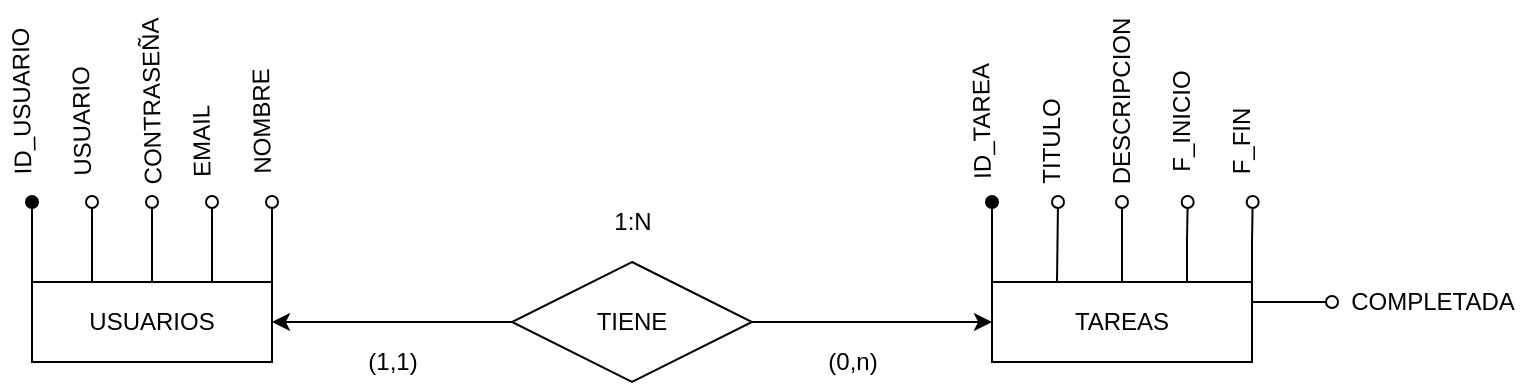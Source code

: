 <mxfile version="15.4.0" type="device"><diagram id="pDH7kYfiesZKllRCsC2l" name="Página-1"><mxGraphModel dx="1072" dy="792" grid="1" gridSize="10" guides="1" tooltips="1" connect="1" arrows="1" fold="1" page="1" pageScale="1" pageWidth="827" pageHeight="1169" math="0" shadow="0"><root><mxCell id="0"/><mxCell id="1" parent="0"/><mxCell id="LBI9bNImEQ35sbB8i0Ht-17" style="edgeStyle=none;rounded=0;orthogonalLoop=1;jettySize=auto;html=1;exitX=0;exitY=0;exitDx=0;exitDy=0;endArrow=oval;endFill=1;" parent="1" source="LBI9bNImEQ35sbB8i0Ht-2" edge="1"><mxGeometry relative="1" as="geometry"><mxPoint x="40" y="200" as="targetPoint"/></mxGeometry></mxCell><mxCell id="LBI9bNImEQ35sbB8i0Ht-21" style="edgeStyle=none;rounded=0;orthogonalLoop=1;jettySize=auto;html=1;exitX=0.25;exitY=0;exitDx=0;exitDy=0;endArrow=oval;endFill=0;" parent="1" source="LBI9bNImEQ35sbB8i0Ht-2" edge="1"><mxGeometry relative="1" as="geometry"><mxPoint x="70" y="200" as="targetPoint"/></mxGeometry></mxCell><mxCell id="LBI9bNImEQ35sbB8i0Ht-22" style="edgeStyle=none;rounded=0;orthogonalLoop=1;jettySize=auto;html=1;exitX=0.5;exitY=0;exitDx=0;exitDy=0;endArrow=oval;endFill=0;" parent="1" source="LBI9bNImEQ35sbB8i0Ht-2" edge="1"><mxGeometry relative="1" as="geometry"><mxPoint x="100" y="200" as="targetPoint"/></mxGeometry></mxCell><mxCell id="LBI9bNImEQ35sbB8i0Ht-23" style="edgeStyle=none;rounded=0;orthogonalLoop=1;jettySize=auto;html=1;exitX=0.75;exitY=0;exitDx=0;exitDy=0;endArrow=oval;endFill=0;" parent="1" source="LBI9bNImEQ35sbB8i0Ht-2" edge="1"><mxGeometry relative="1" as="geometry"><mxPoint x="130" y="200" as="targetPoint"/></mxGeometry></mxCell><mxCell id="LBI9bNImEQ35sbB8i0Ht-24" style="edgeStyle=none;rounded=0;orthogonalLoop=1;jettySize=auto;html=1;exitX=1;exitY=0;exitDx=0;exitDy=0;endArrow=oval;endFill=0;" parent="1" source="LBI9bNImEQ35sbB8i0Ht-2" edge="1"><mxGeometry relative="1" as="geometry"><mxPoint x="160" y="200" as="targetPoint"/></mxGeometry></mxCell><mxCell id="LBI9bNImEQ35sbB8i0Ht-2" value="USUARIOS" style="whiteSpace=wrap;html=1;align=center;" parent="1" vertex="1"><mxGeometry x="40" y="240" width="120" height="40" as="geometry"/></mxCell><mxCell id="LBI9bNImEQ35sbB8i0Ht-10" style="edgeStyle=orthogonalEdgeStyle;rounded=0;orthogonalLoop=1;jettySize=auto;html=1;entryX=1;entryY=0.5;entryDx=0;entryDy=0;" parent="1" source="LBI9bNImEQ35sbB8i0Ht-3" target="LBI9bNImEQ35sbB8i0Ht-2" edge="1"><mxGeometry relative="1" as="geometry"/></mxCell><mxCell id="LBI9bNImEQ35sbB8i0Ht-11" style="edgeStyle=orthogonalEdgeStyle;rounded=0;orthogonalLoop=1;jettySize=auto;html=1;entryX=0;entryY=0.5;entryDx=0;entryDy=0;" parent="1" source="LBI9bNImEQ35sbB8i0Ht-3" target="LBI9bNImEQ35sbB8i0Ht-4" edge="1"><mxGeometry relative="1" as="geometry"/></mxCell><mxCell id="LBI9bNImEQ35sbB8i0Ht-3" value="TIENE" style="shape=rhombus;perimeter=rhombusPerimeter;whiteSpace=wrap;html=1;align=center;" parent="1" vertex="1"><mxGeometry x="280" y="230" width="120" height="60" as="geometry"/></mxCell><mxCell id="LBI9bNImEQ35sbB8i0Ht-18" style="edgeStyle=none;rounded=0;orthogonalLoop=1;jettySize=auto;html=1;exitX=0;exitY=0;exitDx=0;exitDy=0;endArrow=oval;endFill=1;" parent="1" source="LBI9bNImEQ35sbB8i0Ht-4" edge="1"><mxGeometry relative="1" as="geometry"><mxPoint x="520" y="200" as="targetPoint"/></mxGeometry></mxCell><mxCell id="LBI9bNImEQ35sbB8i0Ht-28" style="edgeStyle=none;rounded=0;orthogonalLoop=1;jettySize=auto;html=1;exitX=0.25;exitY=0;exitDx=0;exitDy=0;endArrow=oval;endFill=0;" parent="1" source="LBI9bNImEQ35sbB8i0Ht-4" edge="1"><mxGeometry relative="1" as="geometry"><mxPoint x="553" y="200" as="targetPoint"/></mxGeometry></mxCell><mxCell id="LBI9bNImEQ35sbB8i0Ht-29" style="edgeStyle=none;rounded=0;orthogonalLoop=1;jettySize=auto;html=1;exitX=0.5;exitY=0;exitDx=0;exitDy=0;endArrow=oval;endFill=0;" parent="1" source="LBI9bNImEQ35sbB8i0Ht-4" edge="1"><mxGeometry relative="1" as="geometry"><mxPoint x="585" y="200" as="targetPoint"/></mxGeometry></mxCell><mxCell id="pATtBynqFm-em3Eg9Xp_-2" style="edgeStyle=orthogonalEdgeStyle;rounded=0;orthogonalLoop=1;jettySize=auto;html=1;exitX=0.75;exitY=0;exitDx=0;exitDy=0;endArrow=oval;endFill=0;" parent="1" source="LBI9bNImEQ35sbB8i0Ht-4" edge="1"><mxGeometry relative="1" as="geometry"><mxPoint x="617.833" y="200" as="targetPoint"/></mxGeometry></mxCell><mxCell id="pATtBynqFm-em3Eg9Xp_-3" style="edgeStyle=orthogonalEdgeStyle;rounded=0;orthogonalLoop=1;jettySize=auto;html=1;exitX=1;exitY=0;exitDx=0;exitDy=0;endArrow=oval;endFill=0;" parent="1" source="LBI9bNImEQ35sbB8i0Ht-4" edge="1"><mxGeometry relative="1" as="geometry"><mxPoint x="650.333" y="200" as="targetPoint"/></mxGeometry></mxCell><mxCell id="2yMOWxGC0GUMB-Wbas7U-2" style="edgeStyle=orthogonalEdgeStyle;rounded=0;orthogonalLoop=1;jettySize=auto;html=1;exitX=1;exitY=0.25;exitDx=0;exitDy=0;endArrow=oval;endFill=0;" edge="1" parent="1" source="LBI9bNImEQ35sbB8i0Ht-4"><mxGeometry relative="1" as="geometry"><mxPoint x="690" y="250" as="targetPoint"/></mxGeometry></mxCell><mxCell id="LBI9bNImEQ35sbB8i0Ht-4" value="TAREAS" style="whiteSpace=wrap;html=1;align=center;" parent="1" vertex="1"><mxGeometry x="520" y="240" width="130" height="40" as="geometry"/></mxCell><mxCell id="LBI9bNImEQ35sbB8i0Ht-40" value="ID_USUARIO" style="text;html=1;align=center;verticalAlign=middle;resizable=0;points=[];autosize=1;strokeColor=none;fillColor=none;rotation=-91;" parent="1" vertex="1"><mxGeometry x="-10" y="140" width="90" height="20" as="geometry"/></mxCell><mxCell id="LBI9bNImEQ35sbB8i0Ht-41" value="USUARIO" style="text;html=1;align=center;verticalAlign=middle;resizable=0;points=[];autosize=1;strokeColor=none;fillColor=none;rotation=-91;" parent="1" vertex="1"><mxGeometry x="30" y="150" width="70" height="20" as="geometry"/></mxCell><mxCell id="LBI9bNImEQ35sbB8i0Ht-42" value="CONTRASEÑA" style="text;html=1;align=center;verticalAlign=middle;resizable=0;points=[];autosize=1;strokeColor=none;fillColor=none;rotation=-91;" parent="1" vertex="1"><mxGeometry x="50" y="140" width="100" height="20" as="geometry"/></mxCell><mxCell id="LBI9bNImEQ35sbB8i0Ht-43" value="EMAIL" style="text;html=1;align=center;verticalAlign=middle;resizable=0;points=[];autosize=1;strokeColor=none;fillColor=none;rotation=-91;" parent="1" vertex="1"><mxGeometry x="100" y="160" width="50" height="20" as="geometry"/></mxCell><mxCell id="LBI9bNImEQ35sbB8i0Ht-48" value="NOMBRE" style="text;html=1;align=center;verticalAlign=middle;resizable=0;points=[];autosize=1;strokeColor=none;fillColor=none;rotation=-91;" parent="1" vertex="1"><mxGeometry x="120" y="150" width="70" height="20" as="geometry"/></mxCell><mxCell id="LBI9bNImEQ35sbB8i0Ht-56" value="DESCRIPCION" style="text;html=1;align=center;verticalAlign=middle;resizable=0;points=[];autosize=1;strokeColor=none;fillColor=none;rotation=-90;" parent="1" vertex="1"><mxGeometry x="535" y="140" width="100" height="20" as="geometry"/></mxCell><mxCell id="LBI9bNImEQ35sbB8i0Ht-57" value="F_INICIO" style="text;html=1;align=center;verticalAlign=middle;resizable=0;points=[];autosize=1;strokeColor=none;fillColor=none;rotation=-90;" parent="1" vertex="1"><mxGeometry x="580" y="150" width="70" height="20" as="geometry"/></mxCell><mxCell id="LBI9bNImEQ35sbB8i0Ht-58" value="TITULO" style="text;html=1;align=center;verticalAlign=middle;resizable=0;points=[];autosize=1;strokeColor=none;fillColor=none;rotation=-90;" parent="1" vertex="1"><mxGeometry x="520" y="160" width="60" height="20" as="geometry"/></mxCell><mxCell id="LBI9bNImEQ35sbB8i0Ht-59" value="ID_TAREA" style="text;html=1;align=center;verticalAlign=middle;resizable=0;points=[];autosize=1;strokeColor=none;fillColor=none;rotation=-91;" parent="1" vertex="1"><mxGeometry x="480" y="150" width="70" height="20" as="geometry"/></mxCell><mxCell id="JNaQx6O-ZNgIEN7OFFpv-1" value="(1,1)" style="text;html=1;align=center;verticalAlign=middle;resizable=0;points=[];autosize=1;strokeColor=none;fillColor=none;" parent="1" vertex="1"><mxGeometry x="200" y="270" width="40" height="20" as="geometry"/></mxCell><mxCell id="JNaQx6O-ZNgIEN7OFFpv-2" value="(0,n)" style="text;html=1;align=center;verticalAlign=middle;resizable=0;points=[];autosize=1;strokeColor=none;fillColor=none;" parent="1" vertex="1"><mxGeometry x="430" y="270" width="40" height="20" as="geometry"/></mxCell><mxCell id="JNaQx6O-ZNgIEN7OFFpv-8" value="1:N" style="text;html=1;align=center;verticalAlign=middle;resizable=0;points=[];autosize=1;strokeColor=none;fillColor=none;" parent="1" vertex="1"><mxGeometry x="325" y="200" width="30" height="20" as="geometry"/></mxCell><mxCell id="j1VIa-OTWcyWDzKnlEG4-1" value="COMPLETADA" style="text;html=1;align=center;verticalAlign=middle;resizable=0;points=[];autosize=1;strokeColor=none;fillColor=none;rotation=0;" parent="1" vertex="1"><mxGeometry x="690" y="240" width="100" height="20" as="geometry"/></mxCell><mxCell id="2yMOWxGC0GUMB-Wbas7U-3" value="F_FIN" style="text;html=1;align=center;verticalAlign=middle;resizable=0;points=[];autosize=1;strokeColor=none;fillColor=none;rotation=-90;" vertex="1" parent="1"><mxGeometry x="620" y="160" width="50" height="20" as="geometry"/></mxCell></root></mxGraphModel></diagram></mxfile>
